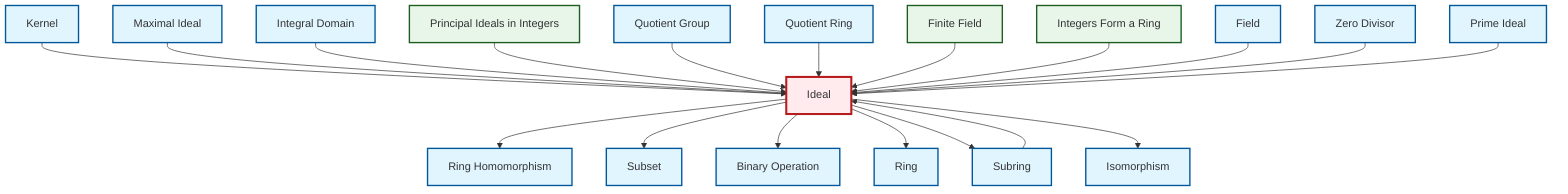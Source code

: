 graph TD
    classDef definition fill:#e1f5fe,stroke:#01579b,stroke-width:2px
    classDef theorem fill:#f3e5f5,stroke:#4a148c,stroke-width:2px
    classDef axiom fill:#fff3e0,stroke:#e65100,stroke-width:2px
    classDef example fill:#e8f5e9,stroke:#1b5e20,stroke-width:2px
    classDef current fill:#ffebee,stroke:#b71c1c,stroke-width:3px
    def-subset["Subset"]:::definition
    def-integral-domain["Integral Domain"]:::definition
    def-quotient-ring["Quotient Ring"]:::definition
    ex-integers-ring["Integers Form a Ring"]:::example
    def-ring["Ring"]:::definition
    def-ideal["Ideal"]:::definition
    def-kernel["Kernel"]:::definition
    def-isomorphism["Isomorphism"]:::definition
    def-subring["Subring"]:::definition
    def-quotient-group["Quotient Group"]:::definition
    def-maximal-ideal["Maximal Ideal"]:::definition
    def-zero-divisor["Zero Divisor"]:::definition
    def-ring-homomorphism["Ring Homomorphism"]:::definition
    def-binary-operation["Binary Operation"]:::definition
    ex-principal-ideal["Principal Ideals in Integers"]:::example
    def-prime-ideal["Prime Ideal"]:::definition
    ex-finite-field["Finite Field"]:::example
    def-field["Field"]:::definition
    def-kernel --> def-ideal
    def-ideal --> def-ring-homomorphism
    def-maximal-ideal --> def-ideal
    def-ideal --> def-subset
    def-integral-domain --> def-ideal
    def-subring --> def-ideal
    def-ideal --> def-binary-operation
    ex-principal-ideal --> def-ideal
    def-quotient-group --> def-ideal
    def-quotient-ring --> def-ideal
    def-ideal --> def-ring
    ex-finite-field --> def-ideal
    ex-integers-ring --> def-ideal
    def-field --> def-ideal
    def-ideal --> def-subring
    def-zero-divisor --> def-ideal
    def-ideal --> def-isomorphism
    def-prime-ideal --> def-ideal
    class def-ideal current